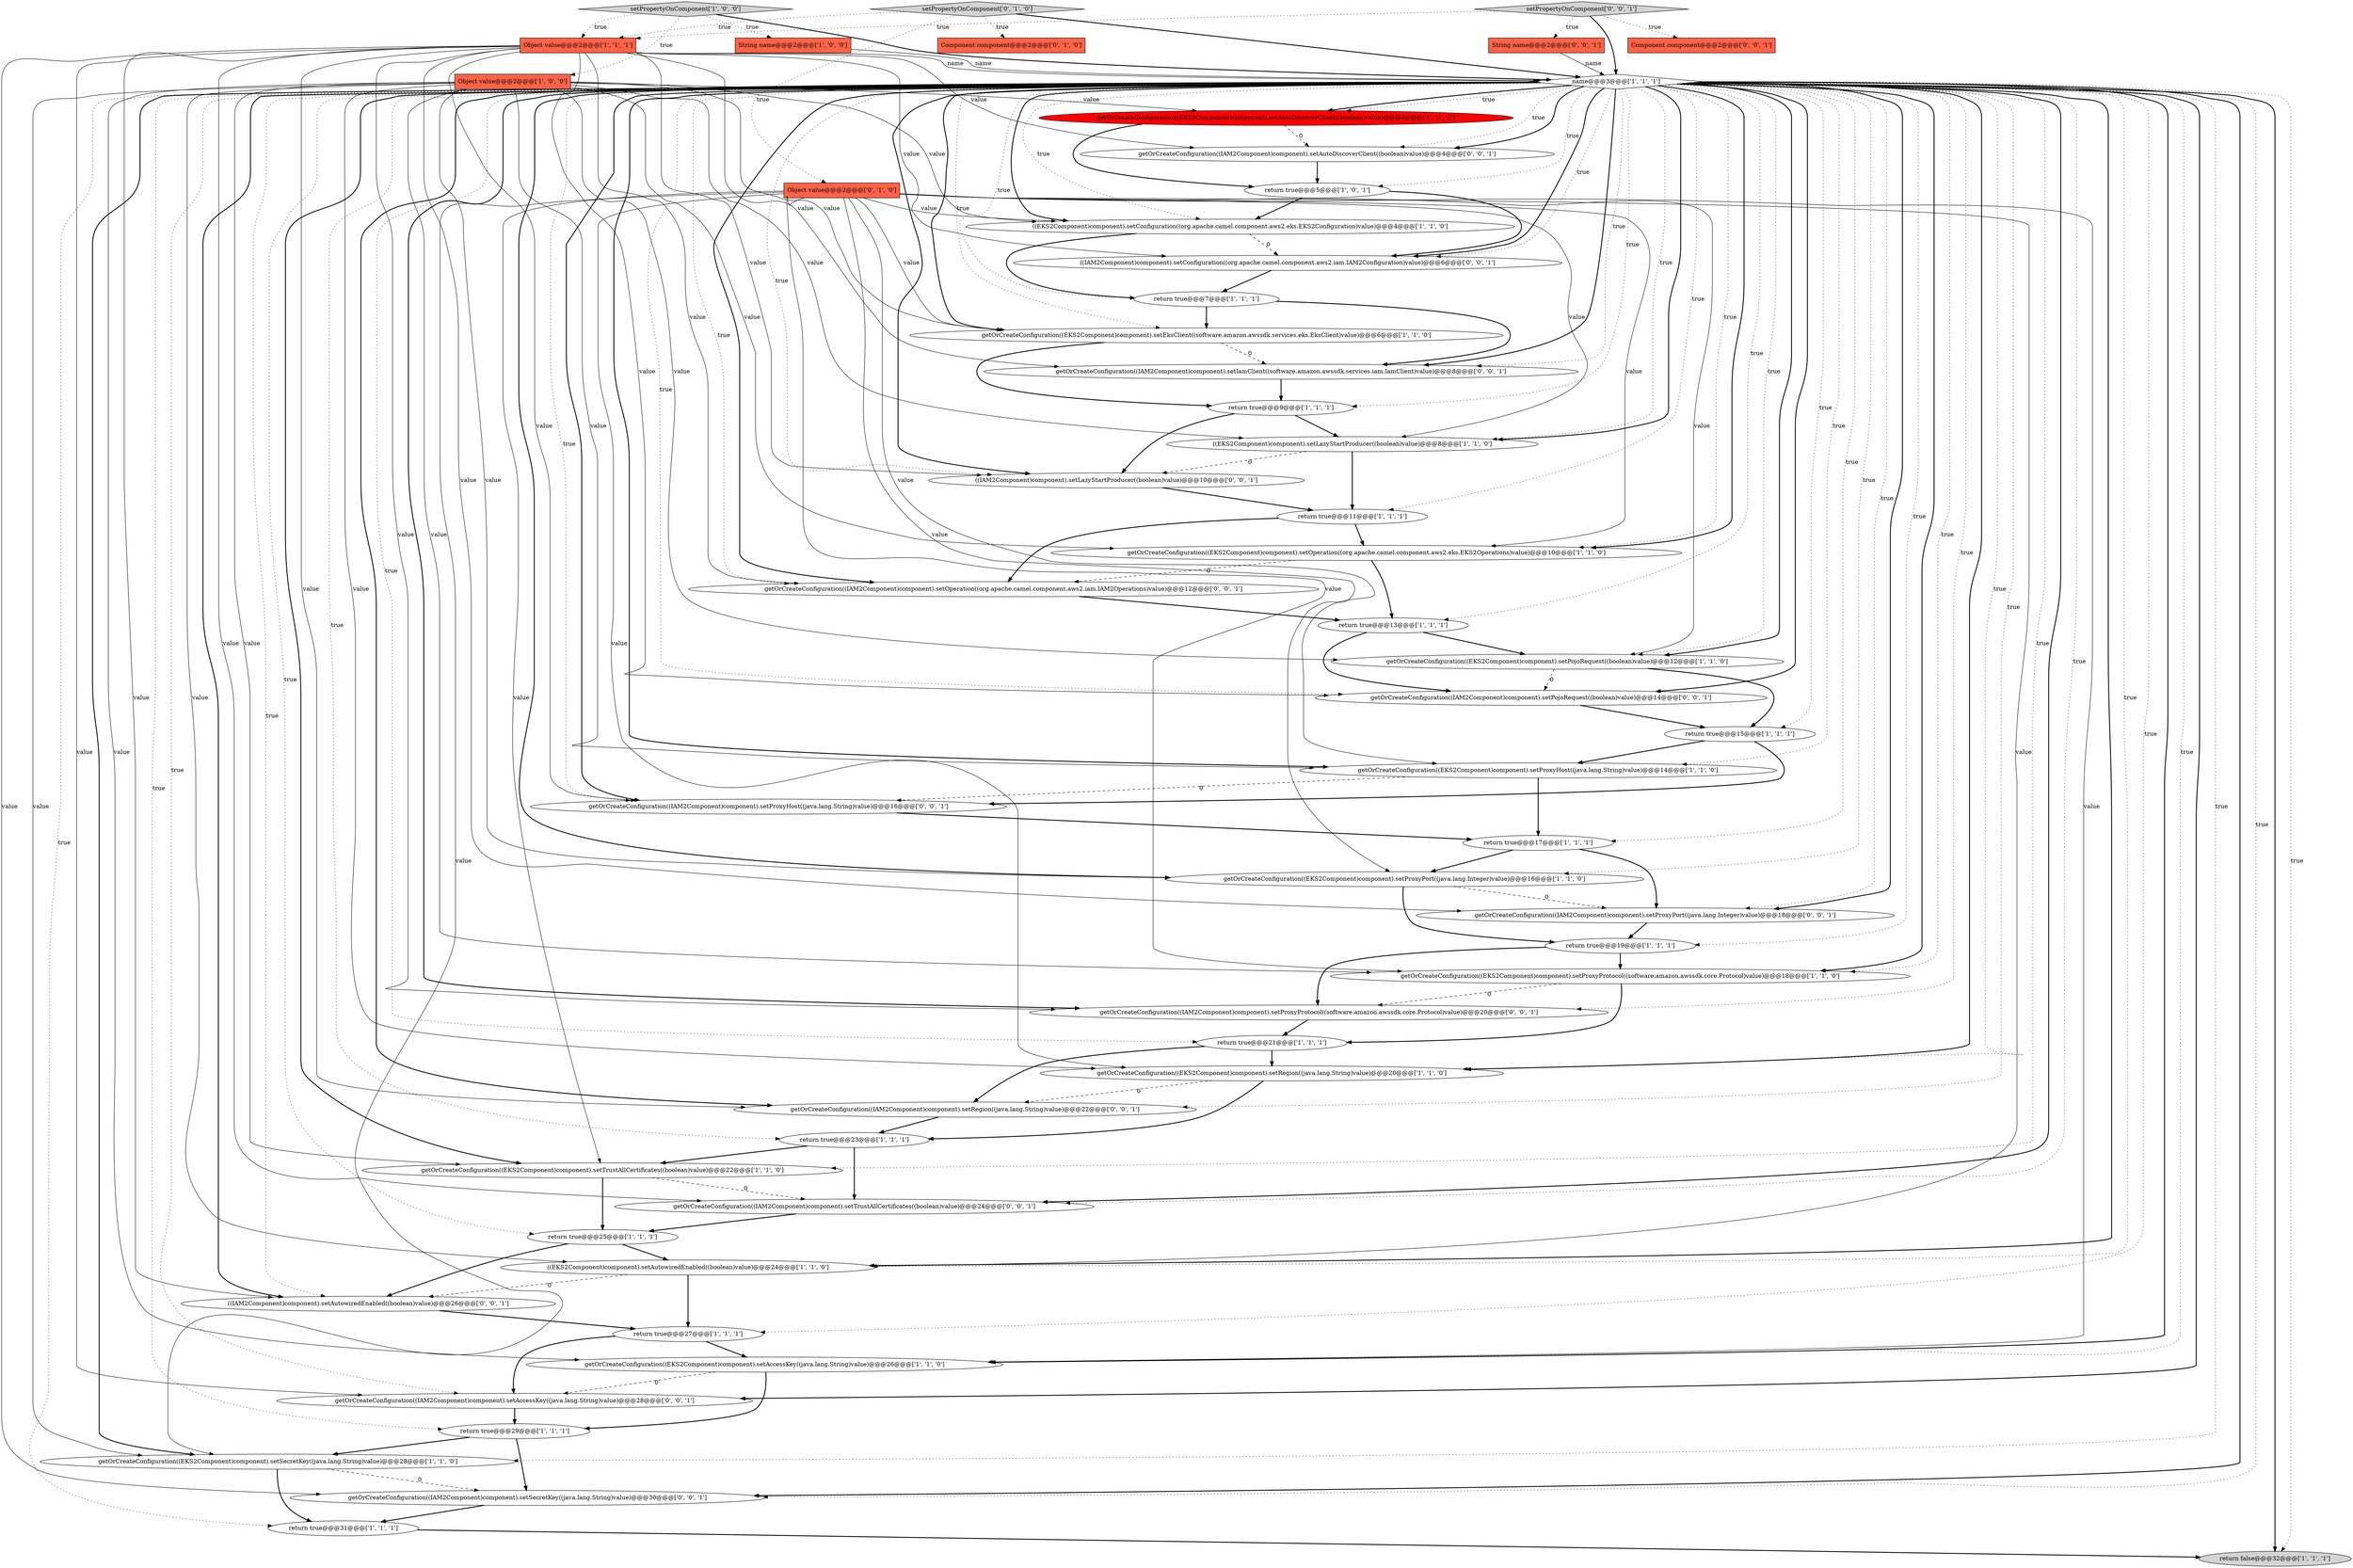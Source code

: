 digraph {
2 [style = filled, label = "getOrCreateConfiguration((EKS2Component)component).setEksClient((software.amazon.awssdk.services.eks.EksClient)value)@@@6@@@['1', '1', '0']", fillcolor = white, shape = ellipse image = "AAA0AAABBB1BBB"];
25 [style = filled, label = "setPropertyOnComponent['1', '0', '0']", fillcolor = lightgray, shape = diamond image = "AAA0AAABBB1BBB"];
50 [style = filled, label = "getOrCreateConfiguration((IAM2Component)component).setProxyHost((java.lang.String)value)@@@16@@@['0', '0', '1']", fillcolor = white, shape = ellipse image = "AAA0AAABBB3BBB"];
10 [style = filled, label = "getOrCreateConfiguration((EKS2Component)component).setAutoDiscoverClient((boolean)value)@@@4@@@['1', '0', '0']", fillcolor = red, shape = ellipse image = "AAA1AAABBB1BBB"];
46 [style = filled, label = "getOrCreateConfiguration((IAM2Component)component).setPojoRequest((boolean)value)@@@14@@@['0', '0', '1']", fillcolor = white, shape = ellipse image = "AAA0AAABBB3BBB"];
29 [style = filled, label = "((EKS2Component)component).setConfiguration((org.apache.camel.component.aws2.eks.EKS2Configuration)value)@@@4@@@['1', '1', '0']", fillcolor = white, shape = ellipse image = "AAA0AAABBB1BBB"];
36 [style = filled, label = "setPropertyOnComponent['0', '1', '0']", fillcolor = lightgray, shape = diamond image = "AAA0AAABBB2BBB"];
49 [style = filled, label = "getOrCreateConfiguration((IAM2Component)component).setRegion((java.lang.String)value)@@@22@@@['0', '0', '1']", fillcolor = white, shape = ellipse image = "AAA0AAABBB3BBB"];
5 [style = filled, label = "return true@@@5@@@['1', '0', '1']", fillcolor = white, shape = ellipse image = "AAA0AAABBB1BBB"];
28 [style = filled, label = "getOrCreateConfiguration((EKS2Component)component).setPojoRequest((boolean)value)@@@12@@@['1', '1', '0']", fillcolor = white, shape = ellipse image = "AAA0AAABBB1BBB"];
39 [style = filled, label = "String name@@@2@@@['0', '0', '1']", fillcolor = tomato, shape = box image = "AAA0AAABBB3BBB"];
42 [style = filled, label = "((IAM2Component)component).setLazyStartProducer((boolean)value)@@@10@@@['0', '0', '1']", fillcolor = white, shape = ellipse image = "AAA0AAABBB3BBB"];
21 [style = filled, label = "getOrCreateConfiguration((EKS2Component)component).setSecretKey((java.lang.String)value)@@@28@@@['1', '1', '0']", fillcolor = white, shape = ellipse image = "AAA0AAABBB1BBB"];
53 [style = filled, label = "setPropertyOnComponent['0', '0', '1']", fillcolor = lightgray, shape = diamond image = "AAA0AAABBB3BBB"];
16 [style = filled, label = "Object value@@@2@@@['1', '0', '0']", fillcolor = tomato, shape = box image = "AAA0AAABBB1BBB"];
47 [style = filled, label = "getOrCreateConfiguration((IAM2Component)component).setTrustAllCertificates((boolean)value)@@@24@@@['0', '0', '1']", fillcolor = white, shape = ellipse image = "AAA0AAABBB3BBB"];
37 [style = filled, label = "Component component@@@2@@@['0', '0', '1']", fillcolor = tomato, shape = box image = "AAA0AAABBB3BBB"];
4 [style = filled, label = "name@@@3@@@['1', '1', '1']", fillcolor = white, shape = diamond image = "AAA0AAABBB1BBB"];
48 [style = filled, label = "getOrCreateConfiguration((IAM2Component)component).setSecretKey((java.lang.String)value)@@@30@@@['0', '0', '1']", fillcolor = white, shape = ellipse image = "AAA0AAABBB3BBB"];
35 [style = filled, label = "Object value@@@2@@@['0', '1', '0']", fillcolor = tomato, shape = box image = "AAA0AAABBB2BBB"];
3 [style = filled, label = "getOrCreateConfiguration((EKS2Component)component).setProxyPort((java.lang.Integer)value)@@@16@@@['1', '1', '0']", fillcolor = white, shape = ellipse image = "AAA0AAABBB1BBB"];
7 [style = filled, label = "((EKS2Component)component).setLazyStartProducer((boolean)value)@@@8@@@['1', '1', '0']", fillcolor = white, shape = ellipse image = "AAA0AAABBB1BBB"];
14 [style = filled, label = "getOrCreateConfiguration((EKS2Component)component).setRegion((java.lang.String)value)@@@20@@@['1', '1', '0']", fillcolor = white, shape = ellipse image = "AAA0AAABBB1BBB"];
51 [style = filled, label = "getOrCreateConfiguration((IAM2Component)component).setProxyProtocol((software.amazon.awssdk.core.Protocol)value)@@@20@@@['0', '0', '1']", fillcolor = white, shape = ellipse image = "AAA0AAABBB3BBB"];
20 [style = filled, label = "return true@@@27@@@['1', '1', '1']", fillcolor = white, shape = ellipse image = "AAA0AAABBB1BBB"];
8 [style = filled, label = "return true@@@19@@@['1', '1', '1']", fillcolor = white, shape = ellipse image = "AAA0AAABBB1BBB"];
24 [style = filled, label = "getOrCreateConfiguration((EKS2Component)component).setOperation((org.apache.camel.component.aws2.eks.EKS2Operations)value)@@@10@@@['1', '1', '0']", fillcolor = white, shape = ellipse image = "AAA0AAABBB1BBB"];
38 [style = filled, label = "getOrCreateConfiguration((IAM2Component)component).setProxyPort((java.lang.Integer)value)@@@18@@@['0', '0', '1']", fillcolor = white, shape = ellipse image = "AAA0AAABBB3BBB"];
17 [style = filled, label = "return true@@@23@@@['1', '1', '1']", fillcolor = white, shape = ellipse image = "AAA0AAABBB1BBB"];
9 [style = filled, label = "getOrCreateConfiguration((EKS2Component)component).setTrustAllCertificates((boolean)value)@@@22@@@['1', '1', '0']", fillcolor = white, shape = ellipse image = "AAA0AAABBB1BBB"];
26 [style = filled, label = "return true@@@13@@@['1', '1', '1']", fillcolor = white, shape = ellipse image = "AAA0AAABBB1BBB"];
32 [style = filled, label = "return false@@@32@@@['1', '1', '1']", fillcolor = lightgray, shape = ellipse image = "AAA0AAABBB1BBB"];
0 [style = filled, label = "return true@@@11@@@['1', '1', '1']", fillcolor = white, shape = ellipse image = "AAA0AAABBB1BBB"];
1 [style = filled, label = "getOrCreateConfiguration((EKS2Component)component).setProxyProtocol((software.amazon.awssdk.core.Protocol)value)@@@18@@@['1', '1', '0']", fillcolor = white, shape = ellipse image = "AAA0AAABBB1BBB"];
45 [style = filled, label = "getOrCreateConfiguration((IAM2Component)component).setAutoDiscoverClient((boolean)value)@@@4@@@['0', '0', '1']", fillcolor = white, shape = ellipse image = "AAA0AAABBB3BBB"];
52 [style = filled, label = "getOrCreateConfiguration((IAM2Component)component).setAccessKey((java.lang.String)value)@@@28@@@['0', '0', '1']", fillcolor = white, shape = ellipse image = "AAA0AAABBB3BBB"];
33 [style = filled, label = "((EKS2Component)component).setAutowiredEnabled((boolean)value)@@@24@@@['1', '1', '0']", fillcolor = white, shape = ellipse image = "AAA0AAABBB1BBB"];
19 [style = filled, label = "return true@@@17@@@['1', '1', '1']", fillcolor = white, shape = ellipse image = "AAA0AAABBB1BBB"];
13 [style = filled, label = "String name@@@2@@@['1', '0', '0']", fillcolor = tomato, shape = box image = "AAA0AAABBB1BBB"];
44 [style = filled, label = "getOrCreateConfiguration((IAM2Component)component).setIamClient((software.amazon.awssdk.services.iam.IamClient)value)@@@8@@@['0', '0', '1']", fillcolor = white, shape = ellipse image = "AAA0AAABBB3BBB"];
12 [style = filled, label = "return true@@@31@@@['1', '1', '1']", fillcolor = white, shape = ellipse image = "AAA0AAABBB1BBB"];
40 [style = filled, label = "((IAM2Component)component).setConfiguration((org.apache.camel.component.aws2.iam.IAM2Configuration)value)@@@6@@@['0', '0', '1']", fillcolor = white, shape = ellipse image = "AAA0AAABBB3BBB"];
15 [style = filled, label = "getOrCreateConfiguration((EKS2Component)component).setProxyHost((java.lang.String)value)@@@14@@@['1', '1', '0']", fillcolor = white, shape = ellipse image = "AAA0AAABBB1BBB"];
23 [style = filled, label = "return true@@@25@@@['1', '1', '1']", fillcolor = white, shape = ellipse image = "AAA0AAABBB1BBB"];
31 [style = filled, label = "return true@@@15@@@['1', '1', '1']", fillcolor = white, shape = ellipse image = "AAA0AAABBB1BBB"];
34 [style = filled, label = "Component component@@@2@@@['0', '1', '0']", fillcolor = tomato, shape = box image = "AAA0AAABBB2BBB"];
18 [style = filled, label = "return true@@@9@@@['1', '1', '1']", fillcolor = white, shape = ellipse image = "AAA0AAABBB1BBB"];
30 [style = filled, label = "Object value@@@2@@@['1', '1', '1']", fillcolor = tomato, shape = box image = "AAA0AAABBB1BBB"];
11 [style = filled, label = "return true@@@29@@@['1', '1', '1']", fillcolor = white, shape = ellipse image = "AAA0AAABBB1BBB"];
41 [style = filled, label = "((IAM2Component)component).setAutowiredEnabled((boolean)value)@@@26@@@['0', '0', '1']", fillcolor = white, shape = ellipse image = "AAA0AAABBB3BBB"];
43 [style = filled, label = "getOrCreateConfiguration((IAM2Component)component).setOperation((org.apache.camel.component.aws2.iam.IAM2Operations)value)@@@12@@@['0', '0', '1']", fillcolor = white, shape = ellipse image = "AAA0AAABBB3BBB"];
6 [style = filled, label = "return true@@@7@@@['1', '1', '1']", fillcolor = white, shape = ellipse image = "AAA0AAABBB1BBB"];
22 [style = filled, label = "return true@@@21@@@['1', '1', '1']", fillcolor = white, shape = ellipse image = "AAA0AAABBB1BBB"];
27 [style = filled, label = "getOrCreateConfiguration((EKS2Component)component).setAccessKey((java.lang.String)value)@@@26@@@['1', '1', '0']", fillcolor = white, shape = ellipse image = "AAA0AAABBB1BBB"];
16->24 [style = solid, label="value"];
4->18 [style = dotted, label="true"];
4->45 [style = dotted, label="true"];
16->15 [style = solid, label="value"];
4->38 [style = dotted, label="true"];
40->6 [style = bold, label=""];
4->50 [style = dotted, label="true"];
4->1 [style = dotted, label="true"];
17->9 [style = bold, label=""];
53->39 [style = dotted, label="true"];
4->15 [style = bold, label=""];
4->44 [style = dotted, label="true"];
4->7 [style = dotted, label="true"];
14->17 [style = bold, label=""];
30->46 [style = solid, label="value"];
46->31 [style = bold, label=""];
43->26 [style = bold, label=""];
30->47 [style = solid, label="value"];
16->7 [style = solid, label="value"];
8->51 [style = bold, label=""];
33->41 [style = dashed, label="0"];
41->20 [style = bold, label=""];
35->21 [style = solid, label="value"];
4->33 [style = dotted, label="true"];
4->44 [style = bold, label=""];
7->42 [style = dashed, label="0"];
20->27 [style = bold, label=""];
16->33 [style = solid, label="value"];
8->1 [style = bold, label=""];
31->50 [style = bold, label=""];
48->12 [style = bold, label=""];
29->6 [style = bold, label=""];
23->33 [style = bold, label=""];
24->43 [style = dashed, label="0"];
28->46 [style = dashed, label="0"];
35->27 [style = solid, label="value"];
0->24 [style = bold, label=""];
21->48 [style = dashed, label="0"];
4->42 [style = dotted, label="true"];
4->24 [style = dotted, label="true"];
26->28 [style = bold, label=""];
44->18 [style = bold, label=""];
4->17 [style = dotted, label="true"];
16->2 [style = solid, label="value"];
19->3 [style = bold, label=""];
4->46 [style = bold, label=""];
35->2 [style = solid, label="value"];
30->41 [style = solid, label="value"];
5->29 [style = bold, label=""];
4->3 [style = bold, label=""];
26->46 [style = bold, label=""];
16->14 [style = solid, label="value"];
4->38 [style = bold, label=""];
50->19 [style = bold, label=""];
16->10 [style = solid, label="value"];
4->51 [style = dotted, label="true"];
53->30 [style = dotted, label="true"];
11->48 [style = bold, label=""];
4->23 [style = dotted, label="true"];
4->0 [style = dotted, label="true"];
36->4 [style = bold, label=""];
3->38 [style = dashed, label="0"];
4->21 [style = bold, label=""];
2->18 [style = bold, label=""];
7->0 [style = bold, label=""];
4->2 [style = bold, label=""];
20->52 [style = bold, label=""];
16->27 [style = solid, label="value"];
4->52 [style = dotted, label="true"];
22->49 [style = bold, label=""];
4->28 [style = dotted, label="true"];
15->50 [style = dashed, label="0"];
30->52 [style = solid, label="value"];
6->2 [style = bold, label=""];
30->50 [style = solid, label="value"];
4->45 [style = bold, label=""];
16->29 [style = solid, label="value"];
27->11 [style = bold, label=""];
30->40 [style = solid, label="value"];
4->22 [style = dotted, label="true"];
30->45 [style = solid, label="value"];
49->17 [style = bold, label=""];
35->15 [style = solid, label="value"];
16->1 [style = solid, label="value"];
16->21 [style = solid, label="value"];
4->32 [style = dotted, label="true"];
18->7 [style = bold, label=""];
22->14 [style = bold, label=""];
4->47 [style = bold, label=""];
19->38 [style = bold, label=""];
30->42 [style = solid, label="value"];
4->2 [style = dotted, label="true"];
10->45 [style = dashed, label="0"];
4->26 [style = dotted, label="true"];
4->10 [style = bold, label=""];
4->5 [style = dotted, label="true"];
30->38 [style = solid, label="value"];
4->9 [style = bold, label=""];
4->14 [style = bold, label=""];
4->24 [style = bold, label=""];
4->10 [style = dotted, label="true"];
30->48 [style = solid, label="value"];
4->47 [style = dotted, label="true"];
28->31 [style = bold, label=""];
11->21 [style = bold, label=""];
0->43 [style = bold, label=""];
12->32 [style = bold, label=""];
4->11 [style = dotted, label="true"];
1->51 [style = dashed, label="0"];
4->29 [style = bold, label=""];
4->15 [style = dotted, label="true"];
16->28 [style = solid, label="value"];
25->13 [style = dotted, label="true"];
23->41 [style = bold, label=""];
4->33 [style = bold, label=""];
15->19 [style = bold, label=""];
6->44 [style = bold, label=""];
4->41 [style = bold, label=""];
4->7 [style = bold, label=""];
42->0 [style = bold, label=""];
21->12 [style = bold, label=""];
35->28 [style = solid, label="value"];
4->29 [style = dotted, label="true"];
35->33 [style = solid, label="value"];
4->21 [style = dotted, label="true"];
24->26 [style = bold, label=""];
16->3 [style = solid, label="value"];
16->9 [style = solid, label="value"];
4->3 [style = dotted, label="true"];
10->5 [style = bold, label=""];
4->31 [style = dotted, label="true"];
4->46 [style = dotted, label="true"];
3->8 [style = bold, label=""];
53->37 [style = dotted, label="true"];
30->43 [style = solid, label="value"];
29->40 [style = dashed, label="0"];
4->1 [style = bold, label=""];
38->8 [style = bold, label=""];
5->40 [style = bold, label=""];
4->48 [style = bold, label=""];
4->12 [style = dotted, label="true"];
4->51 [style = bold, label=""];
4->50 [style = bold, label=""];
47->23 [style = bold, label=""];
13->4 [style = solid, label="name"];
36->30 [style = dotted, label="true"];
25->16 [style = dotted, label="true"];
39->4 [style = solid, label="name"];
4->19 [style = dotted, label="true"];
35->7 [style = solid, label="value"];
4->43 [style = dotted, label="true"];
4->6 [style = dotted, label="true"];
4->40 [style = bold, label=""];
52->11 [style = bold, label=""];
30->51 [style = solid, label="value"];
4->43 [style = bold, label=""];
35->24 [style = solid, label="value"];
33->20 [style = bold, label=""];
4->40 [style = dotted, label="true"];
35->3 [style = solid, label="value"];
17->47 [style = bold, label=""];
4->20 [style = dotted, label="true"];
4->8 [style = dotted, label="true"];
25->4 [style = bold, label=""];
4->42 [style = bold, label=""];
35->29 [style = solid, label="value"];
4->14 [style = dotted, label="true"];
31->15 [style = bold, label=""];
30->44 [style = solid, label="value"];
35->14 [style = solid, label="value"];
4->28 [style = bold, label=""];
1->22 [style = bold, label=""];
9->47 [style = dashed, label="0"];
9->23 [style = bold, label=""];
35->1 [style = solid, label="value"];
4->49 [style = dotted, label="true"];
4->52 [style = bold, label=""];
4->49 [style = bold, label=""];
51->22 [style = bold, label=""];
4->48 [style = dotted, label="true"];
4->27 [style = bold, label=""];
35->9 [style = solid, label="value"];
4->27 [style = dotted, label="true"];
30->4 [style = solid, label="name"];
4->41 [style = dotted, label="true"];
18->42 [style = bold, label=""];
27->52 [style = dashed, label="0"];
30->49 [style = solid, label="value"];
14->49 [style = dashed, label="0"];
36->35 [style = dotted, label="true"];
53->4 [style = bold, label=""];
4->9 [style = dotted, label="true"];
25->30 [style = dotted, label="true"];
36->34 [style = dotted, label="true"];
4->32 [style = bold, label=""];
2->44 [style = dashed, label="0"];
45->5 [style = bold, label=""];
}
